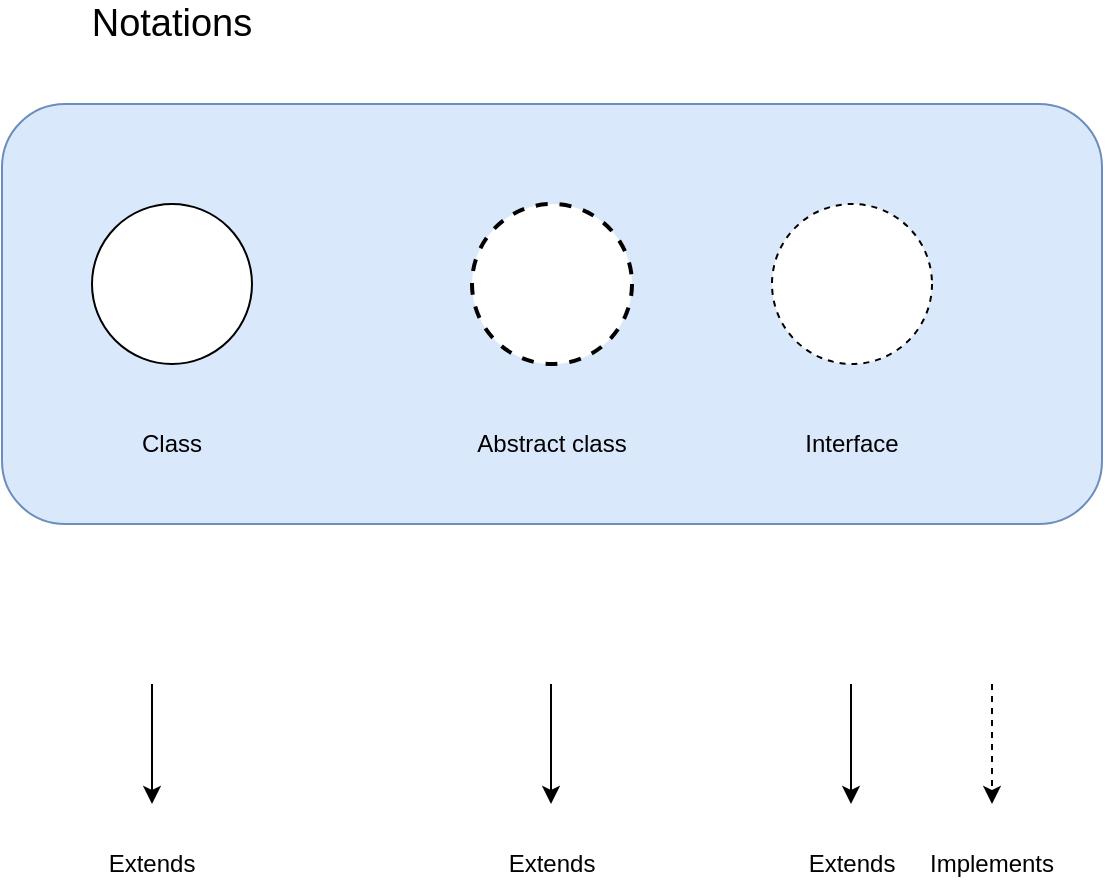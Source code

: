 <mxfile version="14.4.9" type="device"><diagram id="nvcTnnBrBoffbadaqtq_" name="Page-1"><mxGraphModel dx="862" dy="1493" grid="1" gridSize="10" guides="1" tooltips="1" connect="1" arrows="1" fold="1" page="1" pageScale="1" pageWidth="850" pageHeight="1100" math="0" shadow="0"><root><mxCell id="0"/><mxCell id="1" parent="0"/><mxCell id="H6MRbj__CoWowPEmxfej-11" value="" style="rounded=1;whiteSpace=wrap;html=1;fillColor=#dae8fc;strokeColor=#6c8ebf;" parent="1" vertex="1"><mxGeometry x="85" y="-300" width="550" height="210" as="geometry"/></mxCell><mxCell id="H6MRbj__CoWowPEmxfej-1" value="" style="ellipse;whiteSpace=wrap;html=1;aspect=fixed;" parent="1" vertex="1"><mxGeometry x="130" y="-250" width="80" height="80" as="geometry"/></mxCell><mxCell id="H6MRbj__CoWowPEmxfej-2" value="Class" style="text;html=1;strokeColor=none;fillColor=none;align=center;verticalAlign=middle;whiteSpace=wrap;rounded=0;" parent="1" vertex="1"><mxGeometry x="150" y="-140" width="40" height="20" as="geometry"/></mxCell><mxCell id="H6MRbj__CoWowPEmxfej-3" value="" style="ellipse;whiteSpace=wrap;html=1;aspect=fixed;dashed=1;" parent="1" vertex="1"><mxGeometry x="470" y="-250" width="80" height="80" as="geometry"/></mxCell><mxCell id="H6MRbj__CoWowPEmxfej-4" value="Interface" style="text;html=1;strokeColor=none;fillColor=none;align=center;verticalAlign=middle;whiteSpace=wrap;rounded=0;dashed=1;" parent="1" vertex="1"><mxGeometry x="490" y="-140" width="40" height="20" as="geometry"/></mxCell><mxCell id="H6MRbj__CoWowPEmxfej-5" value="" style="ellipse;whiteSpace=wrap;html=1;aspect=fixed;dashed=1;strokeWidth=2;" parent="1" vertex="1"><mxGeometry x="320" y="-250" width="80" height="80" as="geometry"/></mxCell><mxCell id="H6MRbj__CoWowPEmxfej-6" value="Abstract class" style="text;html=1;strokeColor=none;fillColor=none;align=center;verticalAlign=middle;whiteSpace=wrap;rounded=0;dashed=1;" parent="1" vertex="1"><mxGeometry x="320" y="-140" width="80" height="20" as="geometry"/></mxCell><mxCell id="H6MRbj__CoWowPEmxfej-7" value="Notations" style="text;html=1;strokeColor=none;fillColor=none;align=center;verticalAlign=middle;whiteSpace=wrap;rounded=0;dashed=1;fontSize=19;" parent="1" vertex="1"><mxGeometry x="150" y="-350" width="40" height="20" as="geometry"/></mxCell><mxCell id="H6MRbj__CoWowPEmxfej-8" value="" style="endArrow=classic;html=1;fontSize=19;" parent="1" edge="1"><mxGeometry width="50" height="50" relative="1" as="geometry"><mxPoint x="160" y="-10" as="sourcePoint"/><mxPoint x="160" y="50" as="targetPoint"/></mxGeometry></mxCell><mxCell id="H6MRbj__CoWowPEmxfej-9" value="Extends" style="text;html=1;strokeColor=none;fillColor=none;align=center;verticalAlign=middle;whiteSpace=wrap;rounded=0;dashed=1;fontSize=12;" parent="1" vertex="1"><mxGeometry x="140" y="70" width="40" height="20" as="geometry"/></mxCell><mxCell id="H6MRbj__CoWowPEmxfej-12" value="" style="endArrow=classic;html=1;fontSize=19;" parent="1" edge="1"><mxGeometry width="50" height="50" relative="1" as="geometry"><mxPoint x="509.5" y="-10" as="sourcePoint"/><mxPoint x="509.5" y="50" as="targetPoint"/></mxGeometry></mxCell><mxCell id="H6MRbj__CoWowPEmxfej-13" value="Extends" style="text;html=1;strokeColor=none;fillColor=none;align=center;verticalAlign=middle;whiteSpace=wrap;rounded=0;dashed=1;fontSize=12;" parent="1" vertex="1"><mxGeometry x="340" y="70" width="40" height="20" as="geometry"/></mxCell><mxCell id="H6MRbj__CoWowPEmxfej-14" value="" style="endArrow=classic;html=1;fontSize=19;" parent="1" edge="1"><mxGeometry width="50" height="50" relative="1" as="geometry"><mxPoint x="359.5" y="-10" as="sourcePoint"/><mxPoint x="359.5" y="50" as="targetPoint"/></mxGeometry></mxCell><mxCell id="H6MRbj__CoWowPEmxfej-15" value="Extends" style="text;html=1;strokeColor=none;fillColor=none;align=center;verticalAlign=middle;whiteSpace=wrap;rounded=0;dashed=1;fontSize=12;" parent="1" vertex="1"><mxGeometry x="490" y="70" width="40" height="20" as="geometry"/></mxCell><mxCell id="H6MRbj__CoWowPEmxfej-17" value="" style="endArrow=classic;html=1;fontSize=19;dashed=1;" parent="1" edge="1"><mxGeometry width="50" height="50" relative="1" as="geometry"><mxPoint x="580" y="-10" as="sourcePoint"/><mxPoint x="580" y="50" as="targetPoint"/></mxGeometry></mxCell><mxCell id="H6MRbj__CoWowPEmxfej-18" value="Implements" style="text;html=1;strokeColor=none;fillColor=none;align=center;verticalAlign=middle;whiteSpace=wrap;rounded=0;dashed=1;fontSize=12;" parent="1" vertex="1"><mxGeometry x="560" y="70" width="40" height="20" as="geometry"/></mxCell></root></mxGraphModel></diagram></mxfile>